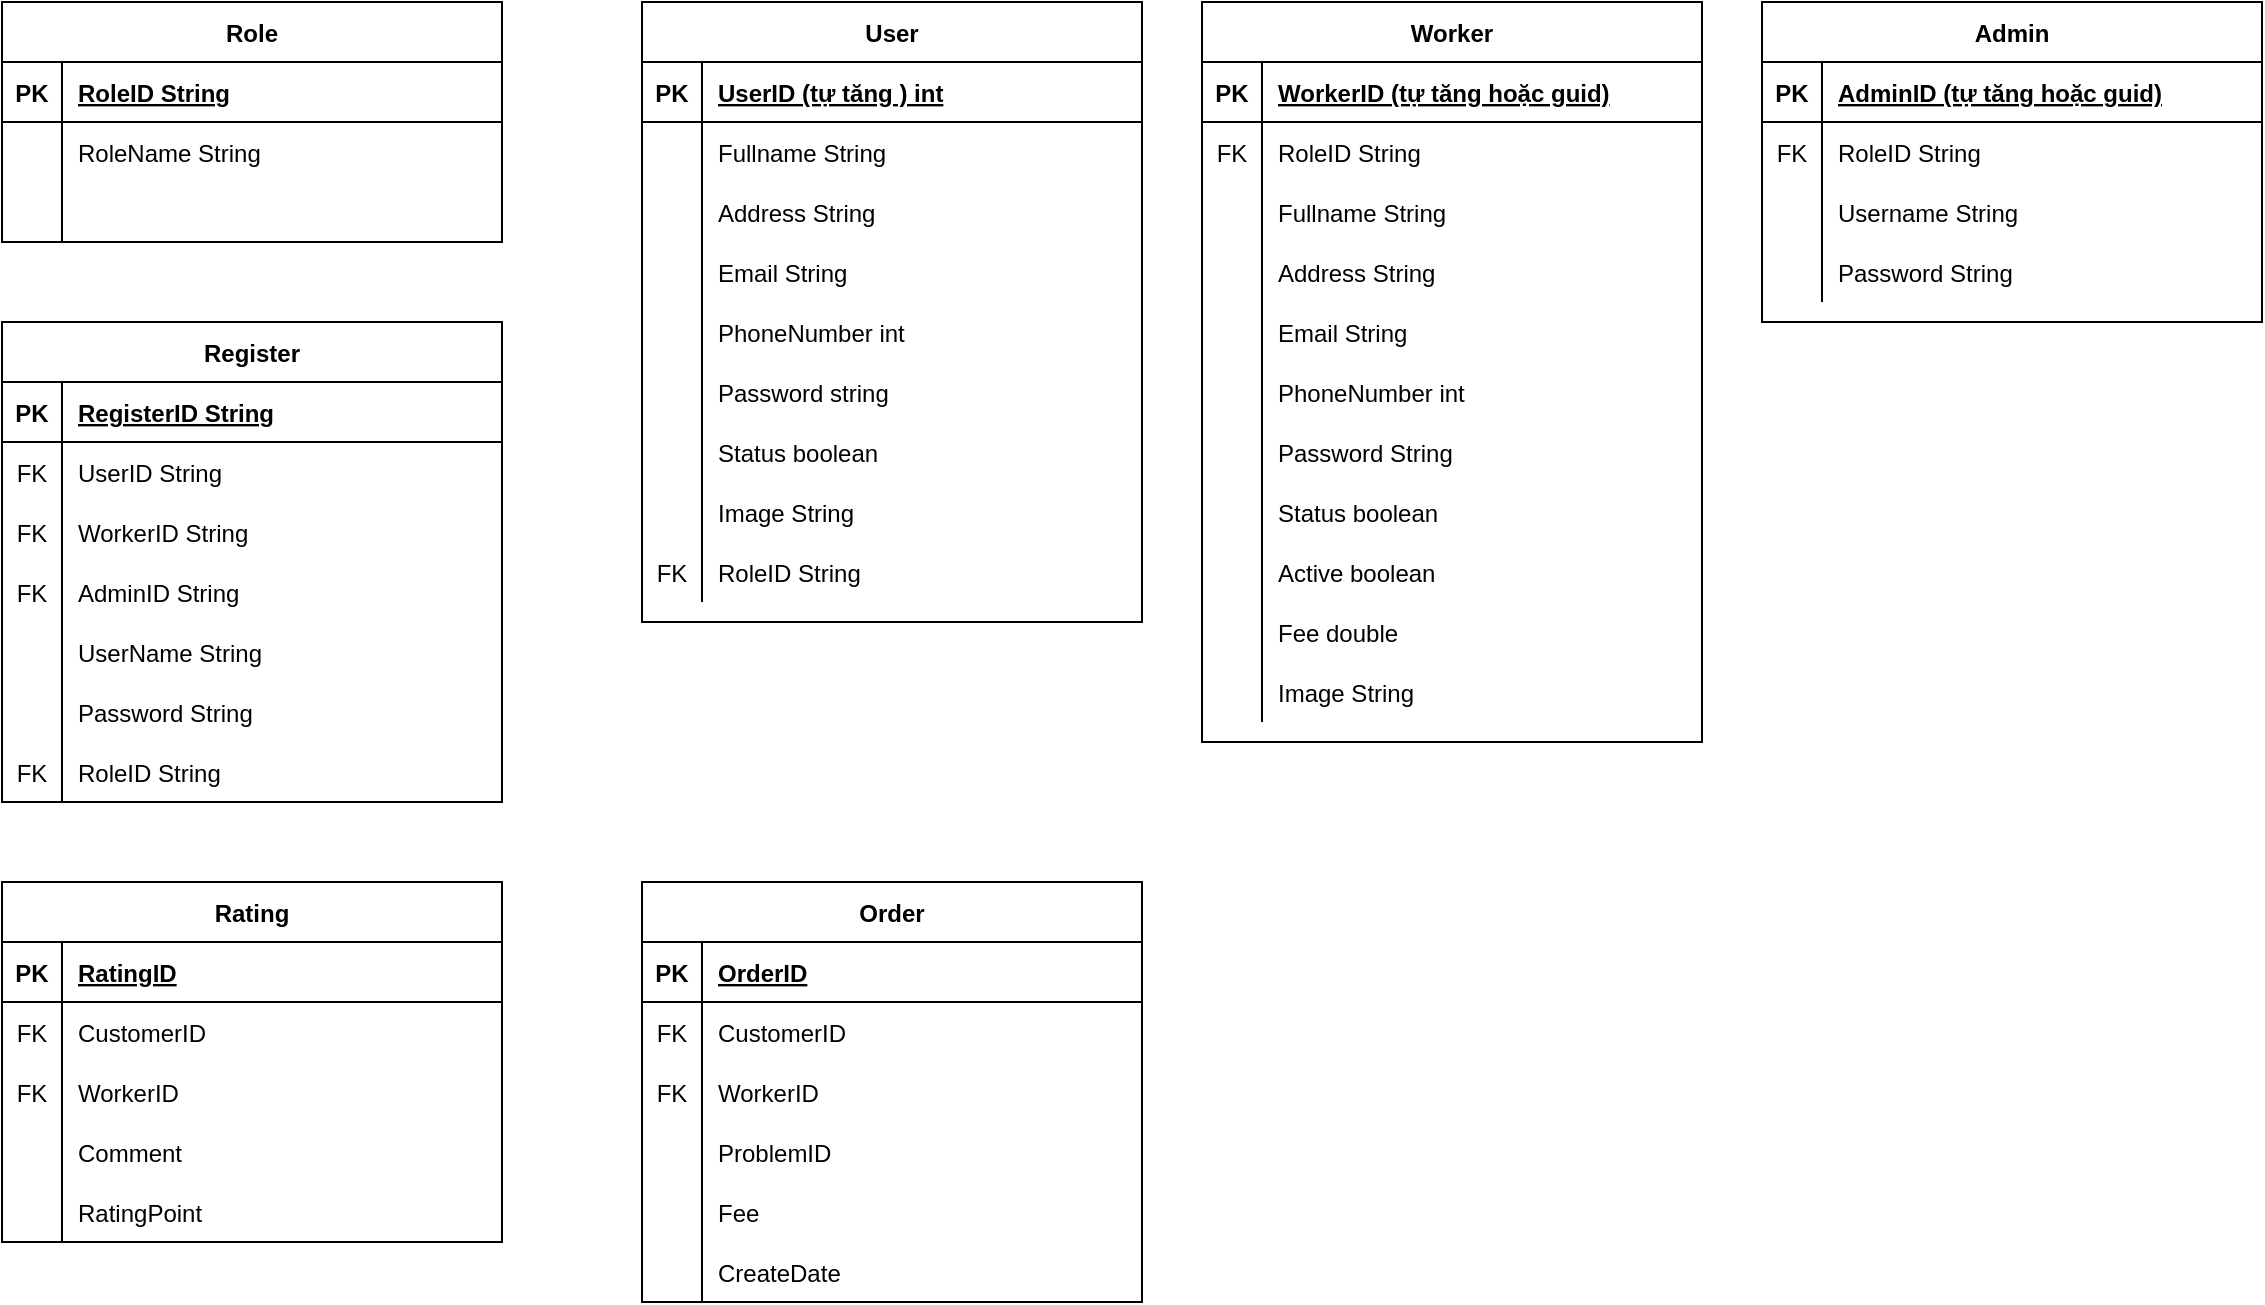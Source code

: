 <mxfile version="15.1.4" type="github"><diagram id="R2lEEEUBdFMjLlhIrx00" name="Page-1"><mxGraphModel dx="1221" dy="644" grid="1" gridSize="10" guides="1" tooltips="1" connect="1" arrows="1" fold="1" page="1" pageScale="1" pageWidth="850" pageHeight="1100" math="0" shadow="0" extFonts="Permanent Marker^https://fonts.googleapis.com/css?family=Permanent+Marker"><root><mxCell id="0"/><mxCell id="1" parent="0"/><mxCell id="C-vyLk0tnHw3VtMMgP7b-23" value="Role" style="shape=table;startSize=30;container=1;collapsible=1;childLayout=tableLayout;fixedRows=1;rowLines=0;fontStyle=1;align=center;resizeLast=1;" parent="1" vertex="1"><mxGeometry x="120" y="120" width="250" height="120" as="geometry"/></mxCell><mxCell id="C-vyLk0tnHw3VtMMgP7b-24" value="" style="shape=partialRectangle;collapsible=0;dropTarget=0;pointerEvents=0;fillColor=none;points=[[0,0.5],[1,0.5]];portConstraint=eastwest;top=0;left=0;right=0;bottom=1;" parent="C-vyLk0tnHw3VtMMgP7b-23" vertex="1"><mxGeometry y="30" width="250" height="30" as="geometry"/></mxCell><mxCell id="C-vyLk0tnHw3VtMMgP7b-25" value="PK" style="shape=partialRectangle;overflow=hidden;connectable=0;fillColor=none;top=0;left=0;bottom=0;right=0;fontStyle=1;" parent="C-vyLk0tnHw3VtMMgP7b-24" vertex="1"><mxGeometry width="30" height="30" as="geometry"/></mxCell><mxCell id="C-vyLk0tnHw3VtMMgP7b-26" value="RoleID String" style="shape=partialRectangle;overflow=hidden;connectable=0;fillColor=none;top=0;left=0;bottom=0;right=0;align=left;spacingLeft=6;fontStyle=5;" parent="C-vyLk0tnHw3VtMMgP7b-24" vertex="1"><mxGeometry x="30" width="220" height="30" as="geometry"/></mxCell><mxCell id="C-vyLk0tnHw3VtMMgP7b-27" value="" style="shape=partialRectangle;collapsible=0;dropTarget=0;pointerEvents=0;fillColor=none;points=[[0,0.5],[1,0.5]];portConstraint=eastwest;top=0;left=0;right=0;bottom=0;" parent="C-vyLk0tnHw3VtMMgP7b-23" vertex="1"><mxGeometry y="60" width="250" height="30" as="geometry"/></mxCell><mxCell id="C-vyLk0tnHw3VtMMgP7b-28" value="" style="shape=partialRectangle;overflow=hidden;connectable=0;fillColor=none;top=0;left=0;bottom=0;right=0;" parent="C-vyLk0tnHw3VtMMgP7b-27" vertex="1"><mxGeometry width="30" height="30" as="geometry"/></mxCell><mxCell id="C-vyLk0tnHw3VtMMgP7b-29" value="RoleName String" style="shape=partialRectangle;overflow=hidden;connectable=0;fillColor=none;top=0;left=0;bottom=0;right=0;align=left;spacingLeft=6;" parent="C-vyLk0tnHw3VtMMgP7b-27" vertex="1"><mxGeometry x="30" width="220" height="30" as="geometry"/></mxCell><mxCell id="BkLw3rbpCSM6nDygm7rk-20" value="" style="shape=partialRectangle;collapsible=0;dropTarget=0;pointerEvents=0;fillColor=none;points=[[0,0.5],[1,0.5]];portConstraint=eastwest;top=0;left=0;right=0;bottom=0;" vertex="1" parent="C-vyLk0tnHw3VtMMgP7b-23"><mxGeometry y="90" width="250" height="30" as="geometry"/></mxCell><mxCell id="BkLw3rbpCSM6nDygm7rk-21" value="" style="shape=partialRectangle;overflow=hidden;connectable=0;fillColor=none;top=0;left=0;bottom=0;right=0;" vertex="1" parent="BkLw3rbpCSM6nDygm7rk-20"><mxGeometry width="30" height="30" as="geometry"/></mxCell><mxCell id="BkLw3rbpCSM6nDygm7rk-22" value="" style="shape=partialRectangle;overflow=hidden;connectable=0;fillColor=none;top=0;left=0;bottom=0;right=0;align=left;spacingLeft=6;" vertex="1" parent="BkLw3rbpCSM6nDygm7rk-20"><mxGeometry x="30" width="220" height="30" as="geometry"/></mxCell><mxCell id="BkLw3rbpCSM6nDygm7rk-1" value="User" style="shape=table;startSize=30;container=1;collapsible=1;childLayout=tableLayout;fixedRows=1;rowLines=0;fontStyle=1;align=center;resizeLast=1;" vertex="1" parent="1"><mxGeometry x="440" y="120" width="250" height="310" as="geometry"/></mxCell><mxCell id="BkLw3rbpCSM6nDygm7rk-2" value="" style="shape=partialRectangle;collapsible=0;dropTarget=0;pointerEvents=0;fillColor=none;points=[[0,0.5],[1,0.5]];portConstraint=eastwest;top=0;left=0;right=0;bottom=1;" vertex="1" parent="BkLw3rbpCSM6nDygm7rk-1"><mxGeometry y="30" width="250" height="30" as="geometry"/></mxCell><mxCell id="BkLw3rbpCSM6nDygm7rk-3" value="PK" style="shape=partialRectangle;overflow=hidden;connectable=0;fillColor=none;top=0;left=0;bottom=0;right=0;fontStyle=1;" vertex="1" parent="BkLw3rbpCSM6nDygm7rk-2"><mxGeometry width="30" height="30" as="geometry"/></mxCell><mxCell id="BkLw3rbpCSM6nDygm7rk-4" value="UserID (tự tăng ) int" style="shape=partialRectangle;overflow=hidden;connectable=0;fillColor=none;top=0;left=0;bottom=0;right=0;align=left;spacingLeft=6;fontStyle=5;" vertex="1" parent="BkLw3rbpCSM6nDygm7rk-2"><mxGeometry x="30" width="220" height="30" as="geometry"/></mxCell><mxCell id="BkLw3rbpCSM6nDygm7rk-8" value="" style="shape=partialRectangle;collapsible=0;dropTarget=0;pointerEvents=0;fillColor=none;points=[[0,0.5],[1,0.5]];portConstraint=eastwest;top=0;left=0;right=0;bottom=0;" vertex="1" parent="BkLw3rbpCSM6nDygm7rk-1"><mxGeometry y="60" width="250" height="30" as="geometry"/></mxCell><mxCell id="BkLw3rbpCSM6nDygm7rk-9" value="" style="shape=partialRectangle;overflow=hidden;connectable=0;fillColor=none;top=0;left=0;bottom=0;right=0;" vertex="1" parent="BkLw3rbpCSM6nDygm7rk-8"><mxGeometry width="30" height="30" as="geometry"/></mxCell><mxCell id="BkLw3rbpCSM6nDygm7rk-10" value="Fullname String" style="shape=partialRectangle;overflow=hidden;connectable=0;fillColor=none;top=0;left=0;bottom=0;right=0;align=left;spacingLeft=6;" vertex="1" parent="BkLw3rbpCSM6nDygm7rk-8"><mxGeometry x="30" width="220" height="30" as="geometry"/></mxCell><mxCell id="BkLw3rbpCSM6nDygm7rk-11" value="" style="shape=partialRectangle;collapsible=0;dropTarget=0;pointerEvents=0;fillColor=none;points=[[0,0.5],[1,0.5]];portConstraint=eastwest;top=0;left=0;right=0;bottom=0;" vertex="1" parent="BkLw3rbpCSM6nDygm7rk-1"><mxGeometry y="90" width="250" height="30" as="geometry"/></mxCell><mxCell id="BkLw3rbpCSM6nDygm7rk-12" value="" style="shape=partialRectangle;overflow=hidden;connectable=0;fillColor=none;top=0;left=0;bottom=0;right=0;" vertex="1" parent="BkLw3rbpCSM6nDygm7rk-11"><mxGeometry width="30" height="30" as="geometry"/></mxCell><mxCell id="BkLw3rbpCSM6nDygm7rk-13" value="Address String" style="shape=partialRectangle;overflow=hidden;connectable=0;fillColor=none;top=0;left=0;bottom=0;right=0;align=left;spacingLeft=6;" vertex="1" parent="BkLw3rbpCSM6nDygm7rk-11"><mxGeometry x="30" width="220" height="30" as="geometry"/></mxCell><mxCell id="BkLw3rbpCSM6nDygm7rk-14" value="" style="shape=partialRectangle;collapsible=0;dropTarget=0;pointerEvents=0;fillColor=none;points=[[0,0.5],[1,0.5]];portConstraint=eastwest;top=0;left=0;right=0;bottom=0;" vertex="1" parent="BkLw3rbpCSM6nDygm7rk-1"><mxGeometry y="120" width="250" height="30" as="geometry"/></mxCell><mxCell id="BkLw3rbpCSM6nDygm7rk-15" value="" style="shape=partialRectangle;overflow=hidden;connectable=0;fillColor=none;top=0;left=0;bottom=0;right=0;" vertex="1" parent="BkLw3rbpCSM6nDygm7rk-14"><mxGeometry width="30" height="30" as="geometry"/></mxCell><mxCell id="BkLw3rbpCSM6nDygm7rk-16" value="Email String" style="shape=partialRectangle;overflow=hidden;connectable=0;fillColor=none;top=0;left=0;bottom=0;right=0;align=left;spacingLeft=6;" vertex="1" parent="BkLw3rbpCSM6nDygm7rk-14"><mxGeometry x="30" width="220" height="30" as="geometry"/></mxCell><mxCell id="BkLw3rbpCSM6nDygm7rk-39" value="" style="shape=partialRectangle;collapsible=0;dropTarget=0;pointerEvents=0;fillColor=none;points=[[0,0.5],[1,0.5]];portConstraint=eastwest;top=0;left=0;right=0;bottom=0;" vertex="1" parent="BkLw3rbpCSM6nDygm7rk-1"><mxGeometry y="150" width="250" height="30" as="geometry"/></mxCell><mxCell id="BkLw3rbpCSM6nDygm7rk-40" value="" style="shape=partialRectangle;overflow=hidden;connectable=0;fillColor=none;top=0;left=0;bottom=0;right=0;" vertex="1" parent="BkLw3rbpCSM6nDygm7rk-39"><mxGeometry width="30" height="30" as="geometry"/></mxCell><mxCell id="BkLw3rbpCSM6nDygm7rk-41" value="PhoneNumber int" style="shape=partialRectangle;overflow=hidden;connectable=0;fillColor=none;top=0;left=0;bottom=0;right=0;align=left;spacingLeft=6;" vertex="1" parent="BkLw3rbpCSM6nDygm7rk-39"><mxGeometry x="30" width="220" height="30" as="geometry"/></mxCell><mxCell id="BkLw3rbpCSM6nDygm7rk-42" value="" style="shape=partialRectangle;collapsible=0;dropTarget=0;pointerEvents=0;fillColor=none;points=[[0,0.5],[1,0.5]];portConstraint=eastwest;top=0;left=0;right=0;bottom=0;" vertex="1" parent="BkLw3rbpCSM6nDygm7rk-1"><mxGeometry y="180" width="250" height="30" as="geometry"/></mxCell><mxCell id="BkLw3rbpCSM6nDygm7rk-43" value="" style="shape=partialRectangle;overflow=hidden;connectable=0;fillColor=none;top=0;left=0;bottom=0;right=0;" vertex="1" parent="BkLw3rbpCSM6nDygm7rk-42"><mxGeometry width="30" height="30" as="geometry"/></mxCell><mxCell id="BkLw3rbpCSM6nDygm7rk-44" value="Password string" style="shape=partialRectangle;overflow=hidden;connectable=0;fillColor=none;top=0;left=0;bottom=0;right=0;align=left;spacingLeft=6;" vertex="1" parent="BkLw3rbpCSM6nDygm7rk-42"><mxGeometry x="30" width="220" height="30" as="geometry"/></mxCell><mxCell id="BkLw3rbpCSM6nDygm7rk-135" value="" style="shape=partialRectangle;collapsible=0;dropTarget=0;pointerEvents=0;fillColor=none;points=[[0,0.5],[1,0.5]];portConstraint=eastwest;top=0;left=0;right=0;bottom=0;" vertex="1" parent="BkLw3rbpCSM6nDygm7rk-1"><mxGeometry y="210" width="250" height="30" as="geometry"/></mxCell><mxCell id="BkLw3rbpCSM6nDygm7rk-136" value="" style="shape=partialRectangle;overflow=hidden;connectable=0;fillColor=none;top=0;left=0;bottom=0;right=0;" vertex="1" parent="BkLw3rbpCSM6nDygm7rk-135"><mxGeometry width="30" height="30" as="geometry"/></mxCell><mxCell id="BkLw3rbpCSM6nDygm7rk-137" value="Status boolean" style="shape=partialRectangle;overflow=hidden;connectable=0;fillColor=none;top=0;left=0;bottom=0;right=0;align=left;spacingLeft=6;" vertex="1" parent="BkLw3rbpCSM6nDygm7rk-135"><mxGeometry x="30" width="220" height="30" as="geometry"/></mxCell><mxCell id="BkLw3rbpCSM6nDygm7rk-166" value="" style="shape=partialRectangle;collapsible=0;dropTarget=0;pointerEvents=0;fillColor=none;points=[[0,0.5],[1,0.5]];portConstraint=eastwest;top=0;left=0;right=0;bottom=0;" vertex="1" parent="BkLw3rbpCSM6nDygm7rk-1"><mxGeometry y="240" width="250" height="30" as="geometry"/></mxCell><mxCell id="BkLw3rbpCSM6nDygm7rk-167" value="" style="shape=partialRectangle;overflow=hidden;connectable=0;fillColor=none;top=0;left=0;bottom=0;right=0;" vertex="1" parent="BkLw3rbpCSM6nDygm7rk-166"><mxGeometry width="30" height="30" as="geometry"/></mxCell><mxCell id="BkLw3rbpCSM6nDygm7rk-168" value="Image String" style="shape=partialRectangle;overflow=hidden;connectable=0;fillColor=none;top=0;left=0;bottom=0;right=0;align=left;spacingLeft=6;" vertex="1" parent="BkLw3rbpCSM6nDygm7rk-166"><mxGeometry x="30" width="220" height="30" as="geometry"/></mxCell><mxCell id="BkLw3rbpCSM6nDygm7rk-206" value="" style="shape=partialRectangle;collapsible=0;dropTarget=0;pointerEvents=0;fillColor=none;points=[[0,0.5],[1,0.5]];portConstraint=eastwest;top=0;left=0;right=0;bottom=0;" vertex="1" parent="BkLw3rbpCSM6nDygm7rk-1"><mxGeometry y="270" width="250" height="30" as="geometry"/></mxCell><mxCell id="BkLw3rbpCSM6nDygm7rk-207" value="FK" style="shape=partialRectangle;overflow=hidden;connectable=0;fillColor=none;top=0;left=0;bottom=0;right=0;" vertex="1" parent="BkLw3rbpCSM6nDygm7rk-206"><mxGeometry width="30" height="30" as="geometry"/></mxCell><mxCell id="BkLw3rbpCSM6nDygm7rk-208" value="RoleID String" style="shape=partialRectangle;overflow=hidden;connectable=0;fillColor=none;top=0;left=0;bottom=0;right=0;align=left;spacingLeft=6;" vertex="1" parent="BkLw3rbpCSM6nDygm7rk-206"><mxGeometry x="30" width="220" height="30" as="geometry"/></mxCell><mxCell id="BkLw3rbpCSM6nDygm7rk-45" value="Worker" style="shape=table;startSize=30;container=1;collapsible=1;childLayout=tableLayout;fixedRows=1;rowLines=0;fontStyle=1;align=center;resizeLast=1;" vertex="1" parent="1"><mxGeometry x="720" y="120" width="250" height="370" as="geometry"/></mxCell><mxCell id="BkLw3rbpCSM6nDygm7rk-46" value="" style="shape=partialRectangle;collapsible=0;dropTarget=0;pointerEvents=0;fillColor=none;points=[[0,0.5],[1,0.5]];portConstraint=eastwest;top=0;left=0;right=0;bottom=1;" vertex="1" parent="BkLw3rbpCSM6nDygm7rk-45"><mxGeometry y="30" width="250" height="30" as="geometry"/></mxCell><mxCell id="BkLw3rbpCSM6nDygm7rk-47" value="PK" style="shape=partialRectangle;overflow=hidden;connectable=0;fillColor=none;top=0;left=0;bottom=0;right=0;fontStyle=1;" vertex="1" parent="BkLw3rbpCSM6nDygm7rk-46"><mxGeometry width="30" height="30" as="geometry"/></mxCell><mxCell id="BkLw3rbpCSM6nDygm7rk-48" value="WorkerID (tự tăng hoặc guid)" style="shape=partialRectangle;overflow=hidden;connectable=0;fillColor=none;top=0;left=0;bottom=0;right=0;align=left;spacingLeft=6;fontStyle=5;" vertex="1" parent="BkLw3rbpCSM6nDygm7rk-46"><mxGeometry x="30" width="220" height="30" as="geometry"/></mxCell><mxCell id="BkLw3rbpCSM6nDygm7rk-49" value="" style="shape=partialRectangle;collapsible=0;dropTarget=0;pointerEvents=0;fillColor=none;points=[[0,0.5],[1,0.5]];portConstraint=eastwest;top=0;left=0;right=0;bottom=0;" vertex="1" parent="BkLw3rbpCSM6nDygm7rk-45"><mxGeometry y="60" width="250" height="30" as="geometry"/></mxCell><mxCell id="BkLw3rbpCSM6nDygm7rk-50" value="FK" style="shape=partialRectangle;overflow=hidden;connectable=0;fillColor=none;top=0;left=0;bottom=0;right=0;" vertex="1" parent="BkLw3rbpCSM6nDygm7rk-49"><mxGeometry width="30" height="30" as="geometry"/></mxCell><mxCell id="BkLw3rbpCSM6nDygm7rk-51" value="RoleID String" style="shape=partialRectangle;overflow=hidden;connectable=0;fillColor=none;top=0;left=0;bottom=0;right=0;align=left;spacingLeft=6;" vertex="1" parent="BkLw3rbpCSM6nDygm7rk-49"><mxGeometry x="30" width="220" height="30" as="geometry"/></mxCell><mxCell id="BkLw3rbpCSM6nDygm7rk-52" value="" style="shape=partialRectangle;collapsible=0;dropTarget=0;pointerEvents=0;fillColor=none;points=[[0,0.5],[1,0.5]];portConstraint=eastwest;top=0;left=0;right=0;bottom=0;" vertex="1" parent="BkLw3rbpCSM6nDygm7rk-45"><mxGeometry y="90" width="250" height="30" as="geometry"/></mxCell><mxCell id="BkLw3rbpCSM6nDygm7rk-53" value="" style="shape=partialRectangle;overflow=hidden;connectable=0;fillColor=none;top=0;left=0;bottom=0;right=0;" vertex="1" parent="BkLw3rbpCSM6nDygm7rk-52"><mxGeometry width="30" height="30" as="geometry"/></mxCell><mxCell id="BkLw3rbpCSM6nDygm7rk-54" value="Fullname String" style="shape=partialRectangle;overflow=hidden;connectable=0;fillColor=none;top=0;left=0;bottom=0;right=0;align=left;spacingLeft=6;" vertex="1" parent="BkLw3rbpCSM6nDygm7rk-52"><mxGeometry x="30" width="220" height="30" as="geometry"/></mxCell><mxCell id="BkLw3rbpCSM6nDygm7rk-55" value="" style="shape=partialRectangle;collapsible=0;dropTarget=0;pointerEvents=0;fillColor=none;points=[[0,0.5],[1,0.5]];portConstraint=eastwest;top=0;left=0;right=0;bottom=0;" vertex="1" parent="BkLw3rbpCSM6nDygm7rk-45"><mxGeometry y="120" width="250" height="30" as="geometry"/></mxCell><mxCell id="BkLw3rbpCSM6nDygm7rk-56" value="" style="shape=partialRectangle;overflow=hidden;connectable=0;fillColor=none;top=0;left=0;bottom=0;right=0;" vertex="1" parent="BkLw3rbpCSM6nDygm7rk-55"><mxGeometry width="30" height="30" as="geometry"/></mxCell><mxCell id="BkLw3rbpCSM6nDygm7rk-57" value="Address String" style="shape=partialRectangle;overflow=hidden;connectable=0;fillColor=none;top=0;left=0;bottom=0;right=0;align=left;spacingLeft=6;" vertex="1" parent="BkLw3rbpCSM6nDygm7rk-55"><mxGeometry x="30" width="220" height="30" as="geometry"/></mxCell><mxCell id="BkLw3rbpCSM6nDygm7rk-58" value="" style="shape=partialRectangle;collapsible=0;dropTarget=0;pointerEvents=0;fillColor=none;points=[[0,0.5],[1,0.5]];portConstraint=eastwest;top=0;left=0;right=0;bottom=0;" vertex="1" parent="BkLw3rbpCSM6nDygm7rk-45"><mxGeometry y="150" width="250" height="30" as="geometry"/></mxCell><mxCell id="BkLw3rbpCSM6nDygm7rk-59" value="" style="shape=partialRectangle;overflow=hidden;connectable=0;fillColor=none;top=0;left=0;bottom=0;right=0;" vertex="1" parent="BkLw3rbpCSM6nDygm7rk-58"><mxGeometry width="30" height="30" as="geometry"/></mxCell><mxCell id="BkLw3rbpCSM6nDygm7rk-60" value="Email String" style="shape=partialRectangle;overflow=hidden;connectable=0;fillColor=none;top=0;left=0;bottom=0;right=0;align=left;spacingLeft=6;" vertex="1" parent="BkLw3rbpCSM6nDygm7rk-58"><mxGeometry x="30" width="220" height="30" as="geometry"/></mxCell><mxCell id="BkLw3rbpCSM6nDygm7rk-61" value="" style="shape=partialRectangle;collapsible=0;dropTarget=0;pointerEvents=0;fillColor=none;points=[[0,0.5],[1,0.5]];portConstraint=eastwest;top=0;left=0;right=0;bottom=0;" vertex="1" parent="BkLw3rbpCSM6nDygm7rk-45"><mxGeometry y="180" width="250" height="30" as="geometry"/></mxCell><mxCell id="BkLw3rbpCSM6nDygm7rk-62" value="" style="shape=partialRectangle;overflow=hidden;connectable=0;fillColor=none;top=0;left=0;bottom=0;right=0;" vertex="1" parent="BkLw3rbpCSM6nDygm7rk-61"><mxGeometry width="30" height="30" as="geometry"/></mxCell><mxCell id="BkLw3rbpCSM6nDygm7rk-63" value="PhoneNumber int" style="shape=partialRectangle;overflow=hidden;connectable=0;fillColor=none;top=0;left=0;bottom=0;right=0;align=left;spacingLeft=6;" vertex="1" parent="BkLw3rbpCSM6nDygm7rk-61"><mxGeometry x="30" width="220" height="30" as="geometry"/></mxCell><mxCell id="BkLw3rbpCSM6nDygm7rk-64" value="" style="shape=partialRectangle;collapsible=0;dropTarget=0;pointerEvents=0;fillColor=none;points=[[0,0.5],[1,0.5]];portConstraint=eastwest;top=0;left=0;right=0;bottom=0;" vertex="1" parent="BkLw3rbpCSM6nDygm7rk-45"><mxGeometry y="210" width="250" height="30" as="geometry"/></mxCell><mxCell id="BkLw3rbpCSM6nDygm7rk-65" value="" style="shape=partialRectangle;overflow=hidden;connectable=0;fillColor=none;top=0;left=0;bottom=0;right=0;" vertex="1" parent="BkLw3rbpCSM6nDygm7rk-64"><mxGeometry width="30" height="30" as="geometry"/></mxCell><mxCell id="BkLw3rbpCSM6nDygm7rk-66" value="Password String" style="shape=partialRectangle;overflow=hidden;connectable=0;fillColor=none;top=0;left=0;bottom=0;right=0;align=left;spacingLeft=6;" vertex="1" parent="BkLw3rbpCSM6nDygm7rk-64"><mxGeometry x="30" width="220" height="30" as="geometry"/></mxCell><mxCell id="BkLw3rbpCSM6nDygm7rk-138" value="" style="shape=partialRectangle;collapsible=0;dropTarget=0;pointerEvents=0;fillColor=none;points=[[0,0.5],[1,0.5]];portConstraint=eastwest;top=0;left=0;right=0;bottom=0;" vertex="1" parent="BkLw3rbpCSM6nDygm7rk-45"><mxGeometry y="240" width="250" height="30" as="geometry"/></mxCell><mxCell id="BkLw3rbpCSM6nDygm7rk-139" value="" style="shape=partialRectangle;overflow=hidden;connectable=0;fillColor=none;top=0;left=0;bottom=0;right=0;" vertex="1" parent="BkLw3rbpCSM6nDygm7rk-138"><mxGeometry width="30" height="30" as="geometry"/></mxCell><mxCell id="BkLw3rbpCSM6nDygm7rk-140" value="Status boolean" style="shape=partialRectangle;overflow=hidden;connectable=0;fillColor=none;top=0;left=0;bottom=0;right=0;align=left;spacingLeft=6;" vertex="1" parent="BkLw3rbpCSM6nDygm7rk-138"><mxGeometry x="30" width="220" height="30" as="geometry"/></mxCell><mxCell id="BkLw3rbpCSM6nDygm7rk-141" value="" style="shape=partialRectangle;collapsible=0;dropTarget=0;pointerEvents=0;fillColor=none;points=[[0,0.5],[1,0.5]];portConstraint=eastwest;top=0;left=0;right=0;bottom=0;" vertex="1" parent="BkLw3rbpCSM6nDygm7rk-45"><mxGeometry y="270" width="250" height="30" as="geometry"/></mxCell><mxCell id="BkLw3rbpCSM6nDygm7rk-142" value="" style="shape=partialRectangle;overflow=hidden;connectable=0;fillColor=none;top=0;left=0;bottom=0;right=0;" vertex="1" parent="BkLw3rbpCSM6nDygm7rk-141"><mxGeometry width="30" height="30" as="geometry"/></mxCell><mxCell id="BkLw3rbpCSM6nDygm7rk-143" value="Active boolean" style="shape=partialRectangle;overflow=hidden;connectable=0;fillColor=none;top=0;left=0;bottom=0;right=0;align=left;spacingLeft=6;" vertex="1" parent="BkLw3rbpCSM6nDygm7rk-141"><mxGeometry x="30" width="220" height="30" as="geometry"/></mxCell><mxCell id="BkLw3rbpCSM6nDygm7rk-163" value="" style="shape=partialRectangle;collapsible=0;dropTarget=0;pointerEvents=0;fillColor=none;points=[[0,0.5],[1,0.5]];portConstraint=eastwest;top=0;left=0;right=0;bottom=0;" vertex="1" parent="BkLw3rbpCSM6nDygm7rk-45"><mxGeometry y="300" width="250" height="30" as="geometry"/></mxCell><mxCell id="BkLw3rbpCSM6nDygm7rk-164" value="" style="shape=partialRectangle;overflow=hidden;connectable=0;fillColor=none;top=0;left=0;bottom=0;right=0;" vertex="1" parent="BkLw3rbpCSM6nDygm7rk-163"><mxGeometry width="30" height="30" as="geometry"/></mxCell><mxCell id="BkLw3rbpCSM6nDygm7rk-165" value="Fee double" style="shape=partialRectangle;overflow=hidden;connectable=0;fillColor=none;top=0;left=0;bottom=0;right=0;align=left;spacingLeft=6;" vertex="1" parent="BkLw3rbpCSM6nDygm7rk-163"><mxGeometry x="30" width="220" height="30" as="geometry"/></mxCell><mxCell id="BkLw3rbpCSM6nDygm7rk-169" value="" style="shape=partialRectangle;collapsible=0;dropTarget=0;pointerEvents=0;fillColor=none;points=[[0,0.5],[1,0.5]];portConstraint=eastwest;top=0;left=0;right=0;bottom=0;" vertex="1" parent="BkLw3rbpCSM6nDygm7rk-45"><mxGeometry y="330" width="250" height="30" as="geometry"/></mxCell><mxCell id="BkLw3rbpCSM6nDygm7rk-170" value="" style="shape=partialRectangle;overflow=hidden;connectable=0;fillColor=none;top=0;left=0;bottom=0;right=0;" vertex="1" parent="BkLw3rbpCSM6nDygm7rk-169"><mxGeometry width="30" height="30" as="geometry"/></mxCell><mxCell id="BkLw3rbpCSM6nDygm7rk-171" value="Image String" style="shape=partialRectangle;overflow=hidden;connectable=0;fillColor=none;top=0;left=0;bottom=0;right=0;align=left;spacingLeft=6;" vertex="1" parent="BkLw3rbpCSM6nDygm7rk-169"><mxGeometry x="30" width="220" height="30" as="geometry"/></mxCell><mxCell id="BkLw3rbpCSM6nDygm7rk-67" value="Admin" style="shape=table;startSize=30;container=1;collapsible=1;childLayout=tableLayout;fixedRows=1;rowLines=0;fontStyle=1;align=center;resizeLast=1;" vertex="1" parent="1"><mxGeometry x="1000" y="120" width="250" height="160" as="geometry"/></mxCell><mxCell id="BkLw3rbpCSM6nDygm7rk-68" value="" style="shape=partialRectangle;collapsible=0;dropTarget=0;pointerEvents=0;fillColor=none;points=[[0,0.5],[1,0.5]];portConstraint=eastwest;top=0;left=0;right=0;bottom=1;" vertex="1" parent="BkLw3rbpCSM6nDygm7rk-67"><mxGeometry y="30" width="250" height="30" as="geometry"/></mxCell><mxCell id="BkLw3rbpCSM6nDygm7rk-69" value="PK" style="shape=partialRectangle;overflow=hidden;connectable=0;fillColor=none;top=0;left=0;bottom=0;right=0;fontStyle=1;" vertex="1" parent="BkLw3rbpCSM6nDygm7rk-68"><mxGeometry width="30" height="30" as="geometry"/></mxCell><mxCell id="BkLw3rbpCSM6nDygm7rk-70" value="AdminID (tự tăng hoặc guid)" style="shape=partialRectangle;overflow=hidden;connectable=0;fillColor=none;top=0;left=0;bottom=0;right=0;align=left;spacingLeft=6;fontStyle=5;" vertex="1" parent="BkLw3rbpCSM6nDygm7rk-68"><mxGeometry x="30" width="220" height="30" as="geometry"/></mxCell><mxCell id="BkLw3rbpCSM6nDygm7rk-71" value="" style="shape=partialRectangle;collapsible=0;dropTarget=0;pointerEvents=0;fillColor=none;points=[[0,0.5],[1,0.5]];portConstraint=eastwest;top=0;left=0;right=0;bottom=0;" vertex="1" parent="BkLw3rbpCSM6nDygm7rk-67"><mxGeometry y="60" width="250" height="30" as="geometry"/></mxCell><mxCell id="BkLw3rbpCSM6nDygm7rk-72" value="FK" style="shape=partialRectangle;overflow=hidden;connectable=0;fillColor=none;top=0;left=0;bottom=0;right=0;" vertex="1" parent="BkLw3rbpCSM6nDygm7rk-71"><mxGeometry width="30" height="30" as="geometry"/></mxCell><mxCell id="BkLw3rbpCSM6nDygm7rk-73" value="RoleID String" style="shape=partialRectangle;overflow=hidden;connectable=0;fillColor=none;top=0;left=0;bottom=0;right=0;align=left;spacingLeft=6;" vertex="1" parent="BkLw3rbpCSM6nDygm7rk-71"><mxGeometry x="30" width="220" height="30" as="geometry"/></mxCell><mxCell id="BkLw3rbpCSM6nDygm7rk-74" value="" style="shape=partialRectangle;collapsible=0;dropTarget=0;pointerEvents=0;fillColor=none;points=[[0,0.5],[1,0.5]];portConstraint=eastwest;top=0;left=0;right=0;bottom=0;" vertex="1" parent="BkLw3rbpCSM6nDygm7rk-67"><mxGeometry y="90" width="250" height="30" as="geometry"/></mxCell><mxCell id="BkLw3rbpCSM6nDygm7rk-75" value="" style="shape=partialRectangle;overflow=hidden;connectable=0;fillColor=none;top=0;left=0;bottom=0;right=0;" vertex="1" parent="BkLw3rbpCSM6nDygm7rk-74"><mxGeometry width="30" height="30" as="geometry"/></mxCell><mxCell id="BkLw3rbpCSM6nDygm7rk-76" value="Username String" style="shape=partialRectangle;overflow=hidden;connectable=0;fillColor=none;top=0;left=0;bottom=0;right=0;align=left;spacingLeft=6;" vertex="1" parent="BkLw3rbpCSM6nDygm7rk-74"><mxGeometry x="30" width="220" height="30" as="geometry"/></mxCell><mxCell id="BkLw3rbpCSM6nDygm7rk-86" value="" style="shape=partialRectangle;collapsible=0;dropTarget=0;pointerEvents=0;fillColor=none;points=[[0,0.5],[1,0.5]];portConstraint=eastwest;top=0;left=0;right=0;bottom=0;" vertex="1" parent="BkLw3rbpCSM6nDygm7rk-67"><mxGeometry y="120" width="250" height="30" as="geometry"/></mxCell><mxCell id="BkLw3rbpCSM6nDygm7rk-87" value="" style="shape=partialRectangle;overflow=hidden;connectable=0;fillColor=none;top=0;left=0;bottom=0;right=0;" vertex="1" parent="BkLw3rbpCSM6nDygm7rk-86"><mxGeometry width="30" height="30" as="geometry"/></mxCell><mxCell id="BkLw3rbpCSM6nDygm7rk-88" value="Password String" style="shape=partialRectangle;overflow=hidden;connectable=0;fillColor=none;top=0;left=0;bottom=0;right=0;align=left;spacingLeft=6;" vertex="1" parent="BkLw3rbpCSM6nDygm7rk-86"><mxGeometry x="30" width="220" height="30" as="geometry"/></mxCell><mxCell id="BkLw3rbpCSM6nDygm7rk-99" value="Rating" style="shape=table;startSize=30;container=1;collapsible=1;childLayout=tableLayout;fixedRows=1;rowLines=0;fontStyle=1;align=center;resizeLast=1;" vertex="1" parent="1"><mxGeometry x="120" y="560" width="250" height="180" as="geometry"/></mxCell><mxCell id="BkLw3rbpCSM6nDygm7rk-100" value="" style="shape=partialRectangle;collapsible=0;dropTarget=0;pointerEvents=0;fillColor=none;points=[[0,0.5],[1,0.5]];portConstraint=eastwest;top=0;left=0;right=0;bottom=1;" vertex="1" parent="BkLw3rbpCSM6nDygm7rk-99"><mxGeometry y="30" width="250" height="30" as="geometry"/></mxCell><mxCell id="BkLw3rbpCSM6nDygm7rk-101" value="PK" style="shape=partialRectangle;overflow=hidden;connectable=0;fillColor=none;top=0;left=0;bottom=0;right=0;fontStyle=1;" vertex="1" parent="BkLw3rbpCSM6nDygm7rk-100"><mxGeometry width="30" height="30" as="geometry"/></mxCell><mxCell id="BkLw3rbpCSM6nDygm7rk-102" value="RatingID" style="shape=partialRectangle;overflow=hidden;connectable=0;fillColor=none;top=0;left=0;bottom=0;right=0;align=left;spacingLeft=6;fontStyle=5;" vertex="1" parent="BkLw3rbpCSM6nDygm7rk-100"><mxGeometry x="30" width="220" height="30" as="geometry"/></mxCell><mxCell id="BkLw3rbpCSM6nDygm7rk-103" value="" style="shape=partialRectangle;collapsible=0;dropTarget=0;pointerEvents=0;fillColor=none;points=[[0,0.5],[1,0.5]];portConstraint=eastwest;top=0;left=0;right=0;bottom=0;" vertex="1" parent="BkLw3rbpCSM6nDygm7rk-99"><mxGeometry y="60" width="250" height="30" as="geometry"/></mxCell><mxCell id="BkLw3rbpCSM6nDygm7rk-104" value="FK" style="shape=partialRectangle;overflow=hidden;connectable=0;fillColor=none;top=0;left=0;bottom=0;right=0;" vertex="1" parent="BkLw3rbpCSM6nDygm7rk-103"><mxGeometry width="30" height="30" as="geometry"/></mxCell><mxCell id="BkLw3rbpCSM6nDygm7rk-105" value="CustomerID" style="shape=partialRectangle;overflow=hidden;connectable=0;fillColor=none;top=0;left=0;bottom=0;right=0;align=left;spacingLeft=6;" vertex="1" parent="BkLw3rbpCSM6nDygm7rk-103"><mxGeometry x="30" width="220" height="30" as="geometry"/></mxCell><mxCell id="BkLw3rbpCSM6nDygm7rk-106" value="" style="shape=partialRectangle;collapsible=0;dropTarget=0;pointerEvents=0;fillColor=none;points=[[0,0.5],[1,0.5]];portConstraint=eastwest;top=0;left=0;right=0;bottom=0;" vertex="1" parent="BkLw3rbpCSM6nDygm7rk-99"><mxGeometry y="90" width="250" height="30" as="geometry"/></mxCell><mxCell id="BkLw3rbpCSM6nDygm7rk-107" value="FK" style="shape=partialRectangle;overflow=hidden;connectable=0;fillColor=none;top=0;left=0;bottom=0;right=0;" vertex="1" parent="BkLw3rbpCSM6nDygm7rk-106"><mxGeometry width="30" height="30" as="geometry"/></mxCell><mxCell id="BkLw3rbpCSM6nDygm7rk-108" value="WorkerID" style="shape=partialRectangle;overflow=hidden;connectable=0;fillColor=none;top=0;left=0;bottom=0;right=0;align=left;spacingLeft=6;" vertex="1" parent="BkLw3rbpCSM6nDygm7rk-106"><mxGeometry x="30" width="220" height="30" as="geometry"/></mxCell><mxCell id="BkLw3rbpCSM6nDygm7rk-109" value="" style="shape=partialRectangle;collapsible=0;dropTarget=0;pointerEvents=0;fillColor=none;points=[[0,0.5],[1,0.5]];portConstraint=eastwest;top=0;left=0;right=0;bottom=0;" vertex="1" parent="BkLw3rbpCSM6nDygm7rk-99"><mxGeometry y="120" width="250" height="30" as="geometry"/></mxCell><mxCell id="BkLw3rbpCSM6nDygm7rk-110" value="" style="shape=partialRectangle;overflow=hidden;connectable=0;fillColor=none;top=0;left=0;bottom=0;right=0;" vertex="1" parent="BkLw3rbpCSM6nDygm7rk-109"><mxGeometry width="30" height="30" as="geometry"/></mxCell><mxCell id="BkLw3rbpCSM6nDygm7rk-111" value="Comment" style="shape=partialRectangle;overflow=hidden;connectable=0;fillColor=none;top=0;left=0;bottom=0;right=0;align=left;spacingLeft=6;" vertex="1" parent="BkLw3rbpCSM6nDygm7rk-109"><mxGeometry x="30" width="220" height="30" as="geometry"/></mxCell><mxCell id="BkLw3rbpCSM6nDygm7rk-112" value="" style="shape=partialRectangle;collapsible=0;dropTarget=0;pointerEvents=0;fillColor=none;points=[[0,0.5],[1,0.5]];portConstraint=eastwest;top=0;left=0;right=0;bottom=0;" vertex="1" parent="BkLw3rbpCSM6nDygm7rk-99"><mxGeometry y="150" width="250" height="30" as="geometry"/></mxCell><mxCell id="BkLw3rbpCSM6nDygm7rk-113" value="" style="shape=partialRectangle;overflow=hidden;connectable=0;fillColor=none;top=0;left=0;bottom=0;right=0;" vertex="1" parent="BkLw3rbpCSM6nDygm7rk-112"><mxGeometry width="30" height="30" as="geometry"/></mxCell><mxCell id="BkLw3rbpCSM6nDygm7rk-114" value="RatingPoint" style="shape=partialRectangle;overflow=hidden;connectable=0;fillColor=none;top=0;left=0;bottom=0;right=0;align=left;spacingLeft=6;" vertex="1" parent="BkLw3rbpCSM6nDygm7rk-112"><mxGeometry x="30" width="220" height="30" as="geometry"/></mxCell><mxCell id="BkLw3rbpCSM6nDygm7rk-115" value="Order" style="shape=table;startSize=30;container=1;collapsible=1;childLayout=tableLayout;fixedRows=1;rowLines=0;fontStyle=1;align=center;resizeLast=1;" vertex="1" parent="1"><mxGeometry x="440" y="560" width="250" height="210" as="geometry"/></mxCell><mxCell id="BkLw3rbpCSM6nDygm7rk-116" value="" style="shape=partialRectangle;collapsible=0;dropTarget=0;pointerEvents=0;fillColor=none;points=[[0,0.5],[1,0.5]];portConstraint=eastwest;top=0;left=0;right=0;bottom=1;" vertex="1" parent="BkLw3rbpCSM6nDygm7rk-115"><mxGeometry y="30" width="250" height="30" as="geometry"/></mxCell><mxCell id="BkLw3rbpCSM6nDygm7rk-117" value="PK" style="shape=partialRectangle;overflow=hidden;connectable=0;fillColor=none;top=0;left=0;bottom=0;right=0;fontStyle=1;" vertex="1" parent="BkLw3rbpCSM6nDygm7rk-116"><mxGeometry width="30" height="30" as="geometry"/></mxCell><mxCell id="BkLw3rbpCSM6nDygm7rk-118" value="OrderID" style="shape=partialRectangle;overflow=hidden;connectable=0;fillColor=none;top=0;left=0;bottom=0;right=0;align=left;spacingLeft=6;fontStyle=5;" vertex="1" parent="BkLw3rbpCSM6nDygm7rk-116"><mxGeometry x="30" width="220" height="30" as="geometry"/></mxCell><mxCell id="BkLw3rbpCSM6nDygm7rk-119" value="" style="shape=partialRectangle;collapsible=0;dropTarget=0;pointerEvents=0;fillColor=none;points=[[0,0.5],[1,0.5]];portConstraint=eastwest;top=0;left=0;right=0;bottom=0;" vertex="1" parent="BkLw3rbpCSM6nDygm7rk-115"><mxGeometry y="60" width="250" height="30" as="geometry"/></mxCell><mxCell id="BkLw3rbpCSM6nDygm7rk-120" value="FK" style="shape=partialRectangle;overflow=hidden;connectable=0;fillColor=none;top=0;left=0;bottom=0;right=0;" vertex="1" parent="BkLw3rbpCSM6nDygm7rk-119"><mxGeometry width="30" height="30" as="geometry"/></mxCell><mxCell id="BkLw3rbpCSM6nDygm7rk-121" value="CustomerID" style="shape=partialRectangle;overflow=hidden;connectable=0;fillColor=none;top=0;left=0;bottom=0;right=0;align=left;spacingLeft=6;" vertex="1" parent="BkLw3rbpCSM6nDygm7rk-119"><mxGeometry x="30" width="220" height="30" as="geometry"/></mxCell><mxCell id="BkLw3rbpCSM6nDygm7rk-122" value="" style="shape=partialRectangle;collapsible=0;dropTarget=0;pointerEvents=0;fillColor=none;points=[[0,0.5],[1,0.5]];portConstraint=eastwest;top=0;left=0;right=0;bottom=0;" vertex="1" parent="BkLw3rbpCSM6nDygm7rk-115"><mxGeometry y="90" width="250" height="30" as="geometry"/></mxCell><mxCell id="BkLw3rbpCSM6nDygm7rk-123" value="FK" style="shape=partialRectangle;overflow=hidden;connectable=0;fillColor=none;top=0;left=0;bottom=0;right=0;" vertex="1" parent="BkLw3rbpCSM6nDygm7rk-122"><mxGeometry width="30" height="30" as="geometry"/></mxCell><mxCell id="BkLw3rbpCSM6nDygm7rk-124" value="WorkerID" style="shape=partialRectangle;overflow=hidden;connectable=0;fillColor=none;top=0;left=0;bottom=0;right=0;align=left;spacingLeft=6;" vertex="1" parent="BkLw3rbpCSM6nDygm7rk-122"><mxGeometry x="30" width="220" height="30" as="geometry"/></mxCell><mxCell id="BkLw3rbpCSM6nDygm7rk-132" value="" style="shape=partialRectangle;collapsible=0;dropTarget=0;pointerEvents=0;fillColor=none;points=[[0,0.5],[1,0.5]];portConstraint=eastwest;top=0;left=0;right=0;bottom=0;" vertex="1" parent="BkLw3rbpCSM6nDygm7rk-115"><mxGeometry y="120" width="250" height="30" as="geometry"/></mxCell><mxCell id="BkLw3rbpCSM6nDygm7rk-133" value="" style="shape=partialRectangle;overflow=hidden;connectable=0;fillColor=none;top=0;left=0;bottom=0;right=0;" vertex="1" parent="BkLw3rbpCSM6nDygm7rk-132"><mxGeometry width="30" height="30" as="geometry"/></mxCell><mxCell id="BkLw3rbpCSM6nDygm7rk-134" value="ProblemID" style="shape=partialRectangle;overflow=hidden;connectable=0;fillColor=none;top=0;left=0;bottom=0;right=0;align=left;spacingLeft=6;" vertex="1" parent="BkLw3rbpCSM6nDygm7rk-132"><mxGeometry x="30" width="220" height="30" as="geometry"/></mxCell><mxCell id="BkLw3rbpCSM6nDygm7rk-160" value="" style="shape=partialRectangle;collapsible=0;dropTarget=0;pointerEvents=0;fillColor=none;points=[[0,0.5],[1,0.5]];portConstraint=eastwest;top=0;left=0;right=0;bottom=0;" vertex="1" parent="BkLw3rbpCSM6nDygm7rk-115"><mxGeometry y="150" width="250" height="30" as="geometry"/></mxCell><mxCell id="BkLw3rbpCSM6nDygm7rk-161" value="" style="shape=partialRectangle;overflow=hidden;connectable=0;fillColor=none;top=0;left=0;bottom=0;right=0;" vertex="1" parent="BkLw3rbpCSM6nDygm7rk-160"><mxGeometry width="30" height="30" as="geometry"/></mxCell><mxCell id="BkLw3rbpCSM6nDygm7rk-162" value="Fee" style="shape=partialRectangle;overflow=hidden;connectable=0;fillColor=none;top=0;left=0;bottom=0;right=0;align=left;spacingLeft=6;" vertex="1" parent="BkLw3rbpCSM6nDygm7rk-160"><mxGeometry x="30" width="220" height="30" as="geometry"/></mxCell><mxCell id="BkLw3rbpCSM6nDygm7rk-172" value="" style="shape=partialRectangle;collapsible=0;dropTarget=0;pointerEvents=0;fillColor=none;points=[[0,0.5],[1,0.5]];portConstraint=eastwest;top=0;left=0;right=0;bottom=0;" vertex="1" parent="BkLw3rbpCSM6nDygm7rk-115"><mxGeometry y="180" width="250" height="30" as="geometry"/></mxCell><mxCell id="BkLw3rbpCSM6nDygm7rk-173" value="" style="shape=partialRectangle;overflow=hidden;connectable=0;fillColor=none;top=0;left=0;bottom=0;right=0;" vertex="1" parent="BkLw3rbpCSM6nDygm7rk-172"><mxGeometry width="30" height="30" as="geometry"/></mxCell><mxCell id="BkLw3rbpCSM6nDygm7rk-174" value="CreateDate" style="shape=partialRectangle;overflow=hidden;connectable=0;fillColor=none;top=0;left=0;bottom=0;right=0;align=left;spacingLeft=6;" vertex="1" parent="BkLw3rbpCSM6nDygm7rk-172"><mxGeometry x="30" width="220" height="30" as="geometry"/></mxCell><mxCell id="BkLw3rbpCSM6nDygm7rk-175" value="Register" style="shape=table;startSize=30;container=1;collapsible=1;childLayout=tableLayout;fixedRows=1;rowLines=0;fontStyle=1;align=center;resizeLast=1;" vertex="1" parent="1"><mxGeometry x="120" y="280" width="250" height="240" as="geometry"/></mxCell><mxCell id="BkLw3rbpCSM6nDygm7rk-176" value="" style="shape=partialRectangle;collapsible=0;dropTarget=0;pointerEvents=0;fillColor=none;points=[[0,0.5],[1,0.5]];portConstraint=eastwest;top=0;left=0;right=0;bottom=1;" vertex="1" parent="BkLw3rbpCSM6nDygm7rk-175"><mxGeometry y="30" width="250" height="30" as="geometry"/></mxCell><mxCell id="BkLw3rbpCSM6nDygm7rk-177" value="PK" style="shape=partialRectangle;overflow=hidden;connectable=0;fillColor=none;top=0;left=0;bottom=0;right=0;fontStyle=1;" vertex="1" parent="BkLw3rbpCSM6nDygm7rk-176"><mxGeometry width="30" height="30" as="geometry"/></mxCell><mxCell id="BkLw3rbpCSM6nDygm7rk-178" value="RegisterID String" style="shape=partialRectangle;overflow=hidden;connectable=0;fillColor=none;top=0;left=0;bottom=0;right=0;align=left;spacingLeft=6;fontStyle=5;" vertex="1" parent="BkLw3rbpCSM6nDygm7rk-176"><mxGeometry x="30" width="220" height="30" as="geometry"/></mxCell><mxCell id="BkLw3rbpCSM6nDygm7rk-179" value="" style="shape=partialRectangle;collapsible=0;dropTarget=0;pointerEvents=0;fillColor=none;points=[[0,0.5],[1,0.5]];portConstraint=eastwest;top=0;left=0;right=0;bottom=0;" vertex="1" parent="BkLw3rbpCSM6nDygm7rk-175"><mxGeometry y="60" width="250" height="30" as="geometry"/></mxCell><mxCell id="BkLw3rbpCSM6nDygm7rk-180" value="FK" style="shape=partialRectangle;overflow=hidden;connectable=0;fillColor=none;top=0;left=0;bottom=0;right=0;" vertex="1" parent="BkLw3rbpCSM6nDygm7rk-179"><mxGeometry width="30" height="30" as="geometry"/></mxCell><mxCell id="BkLw3rbpCSM6nDygm7rk-181" value="UserID String" style="shape=partialRectangle;overflow=hidden;connectable=0;fillColor=none;top=0;left=0;bottom=0;right=0;align=left;spacingLeft=6;" vertex="1" parent="BkLw3rbpCSM6nDygm7rk-179"><mxGeometry x="30" width="220" height="30" as="geometry"/></mxCell><mxCell id="BkLw3rbpCSM6nDygm7rk-182" value="" style="shape=partialRectangle;collapsible=0;dropTarget=0;pointerEvents=0;fillColor=none;points=[[0,0.5],[1,0.5]];portConstraint=eastwest;top=0;left=0;right=0;bottom=0;" vertex="1" parent="BkLw3rbpCSM6nDygm7rk-175"><mxGeometry y="90" width="250" height="30" as="geometry"/></mxCell><mxCell id="BkLw3rbpCSM6nDygm7rk-183" value="FK" style="shape=partialRectangle;overflow=hidden;connectable=0;fillColor=none;top=0;left=0;bottom=0;right=0;" vertex="1" parent="BkLw3rbpCSM6nDygm7rk-182"><mxGeometry width="30" height="30" as="geometry"/></mxCell><mxCell id="BkLw3rbpCSM6nDygm7rk-184" value="WorkerID String" style="shape=partialRectangle;overflow=hidden;connectable=0;fillColor=none;top=0;left=0;bottom=0;right=0;align=left;spacingLeft=6;" vertex="1" parent="BkLw3rbpCSM6nDygm7rk-182"><mxGeometry x="30" width="220" height="30" as="geometry"/></mxCell><mxCell id="BkLw3rbpCSM6nDygm7rk-188" value="" style="shape=partialRectangle;collapsible=0;dropTarget=0;pointerEvents=0;fillColor=none;points=[[0,0.5],[1,0.5]];portConstraint=eastwest;top=0;left=0;right=0;bottom=0;" vertex="1" parent="BkLw3rbpCSM6nDygm7rk-175"><mxGeometry y="120" width="250" height="30" as="geometry"/></mxCell><mxCell id="BkLw3rbpCSM6nDygm7rk-189" value="FK" style="shape=partialRectangle;overflow=hidden;connectable=0;fillColor=none;top=0;left=0;bottom=0;right=0;" vertex="1" parent="BkLw3rbpCSM6nDygm7rk-188"><mxGeometry width="30" height="30" as="geometry"/></mxCell><mxCell id="BkLw3rbpCSM6nDygm7rk-190" value="AdminID String" style="shape=partialRectangle;overflow=hidden;connectable=0;fillColor=none;top=0;left=0;bottom=0;right=0;align=left;spacingLeft=6;" vertex="1" parent="BkLw3rbpCSM6nDygm7rk-188"><mxGeometry x="30" width="220" height="30" as="geometry"/></mxCell><mxCell id="BkLw3rbpCSM6nDygm7rk-191" value="" style="shape=partialRectangle;collapsible=0;dropTarget=0;pointerEvents=0;fillColor=none;points=[[0,0.5],[1,0.5]];portConstraint=eastwest;top=0;left=0;right=0;bottom=0;" vertex="1" parent="BkLw3rbpCSM6nDygm7rk-175"><mxGeometry y="150" width="250" height="30" as="geometry"/></mxCell><mxCell id="BkLw3rbpCSM6nDygm7rk-192" value="" style="shape=partialRectangle;overflow=hidden;connectable=0;fillColor=none;top=0;left=0;bottom=0;right=0;" vertex="1" parent="BkLw3rbpCSM6nDygm7rk-191"><mxGeometry width="30" height="30" as="geometry"/></mxCell><mxCell id="BkLw3rbpCSM6nDygm7rk-193" value="UserName String" style="shape=partialRectangle;overflow=hidden;connectable=0;fillColor=none;top=0;left=0;bottom=0;right=0;align=left;spacingLeft=6;" vertex="1" parent="BkLw3rbpCSM6nDygm7rk-191"><mxGeometry x="30" width="220" height="30" as="geometry"/></mxCell><mxCell id="BkLw3rbpCSM6nDygm7rk-194" value="" style="shape=partialRectangle;collapsible=0;dropTarget=0;pointerEvents=0;fillColor=none;points=[[0,0.5],[1,0.5]];portConstraint=eastwest;top=0;left=0;right=0;bottom=0;" vertex="1" parent="BkLw3rbpCSM6nDygm7rk-175"><mxGeometry y="180" width="250" height="30" as="geometry"/></mxCell><mxCell id="BkLw3rbpCSM6nDygm7rk-195" value="" style="shape=partialRectangle;overflow=hidden;connectable=0;fillColor=none;top=0;left=0;bottom=0;right=0;" vertex="1" parent="BkLw3rbpCSM6nDygm7rk-194"><mxGeometry width="30" height="30" as="geometry"/></mxCell><mxCell id="BkLw3rbpCSM6nDygm7rk-196" value="Password String" style="shape=partialRectangle;overflow=hidden;connectable=0;fillColor=none;top=0;left=0;bottom=0;right=0;align=left;spacingLeft=6;" vertex="1" parent="BkLw3rbpCSM6nDygm7rk-194"><mxGeometry x="30" width="220" height="30" as="geometry"/></mxCell><mxCell id="BkLw3rbpCSM6nDygm7rk-203" value="" style="shape=partialRectangle;collapsible=0;dropTarget=0;pointerEvents=0;fillColor=none;points=[[0,0.5],[1,0.5]];portConstraint=eastwest;top=0;left=0;right=0;bottom=0;" vertex="1" parent="BkLw3rbpCSM6nDygm7rk-175"><mxGeometry y="210" width="250" height="30" as="geometry"/></mxCell><mxCell id="BkLw3rbpCSM6nDygm7rk-204" value="FK" style="shape=partialRectangle;overflow=hidden;connectable=0;fillColor=none;top=0;left=0;bottom=0;right=0;" vertex="1" parent="BkLw3rbpCSM6nDygm7rk-203"><mxGeometry width="30" height="30" as="geometry"/></mxCell><mxCell id="BkLw3rbpCSM6nDygm7rk-205" value="RoleID String" style="shape=partialRectangle;overflow=hidden;connectable=0;fillColor=none;top=0;left=0;bottom=0;right=0;align=left;spacingLeft=6;" vertex="1" parent="BkLw3rbpCSM6nDygm7rk-203"><mxGeometry x="30" width="220" height="30" as="geometry"/></mxCell></root></mxGraphModel></diagram></mxfile>